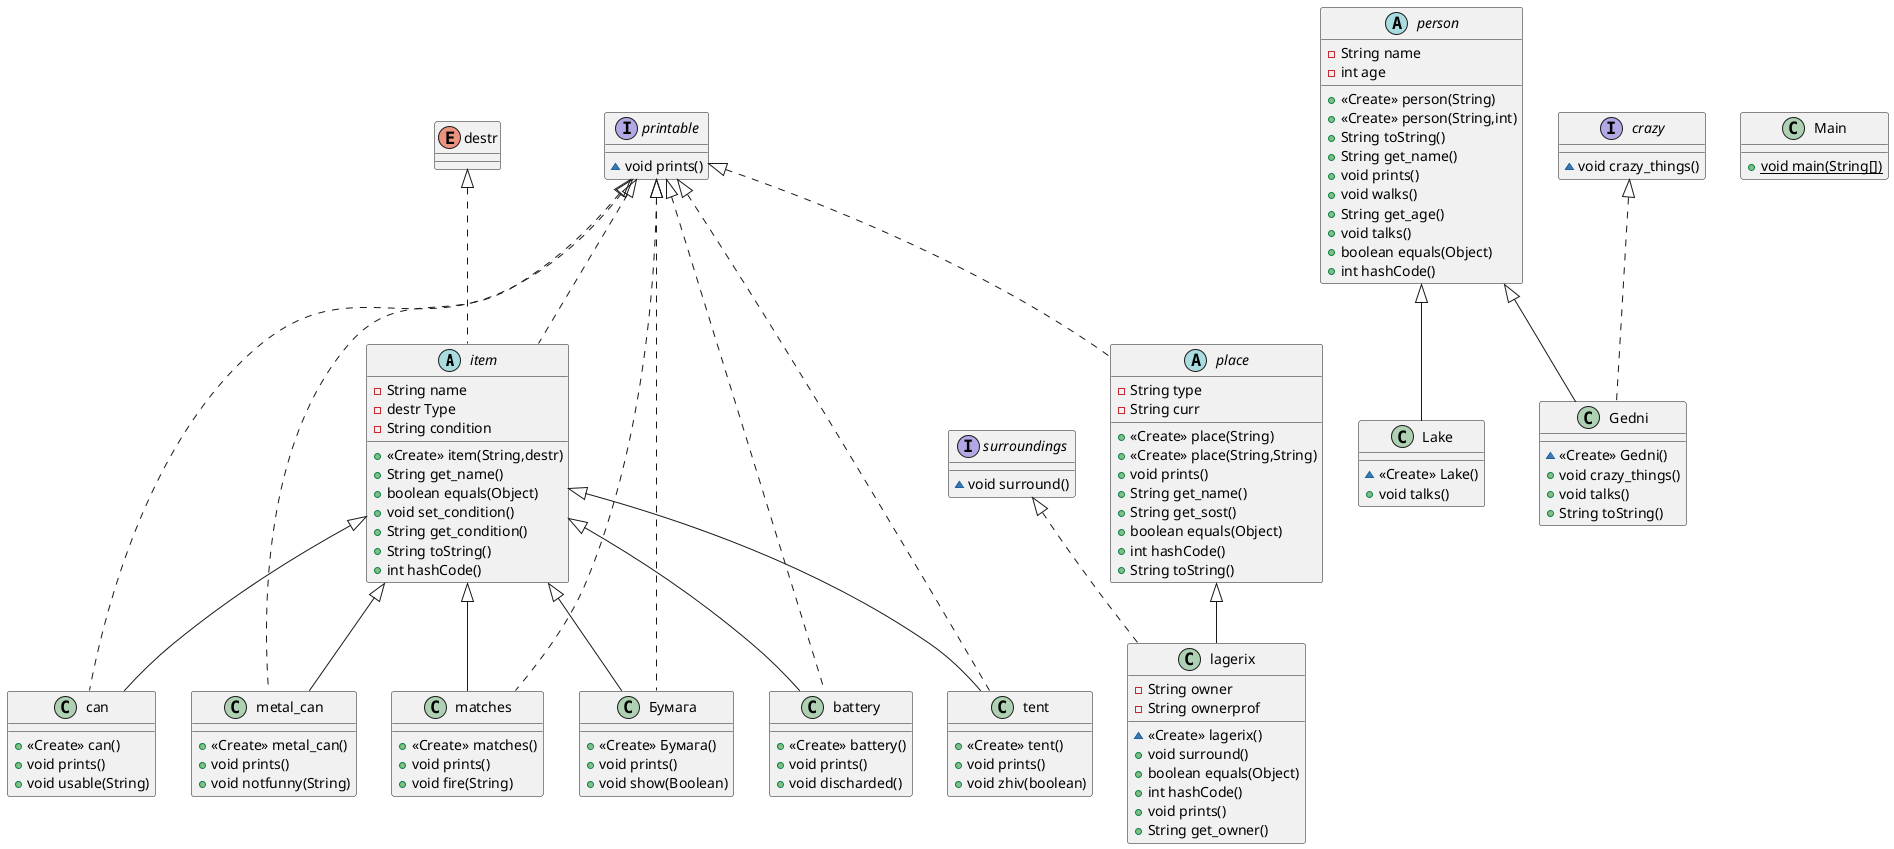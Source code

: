 @startuml
abstract class item {
- String name
- destr Type
- String condition
+ <<Create>> item(String,destr)
+ String get_name()
+ boolean equals(Object)
+ void set_condition()
+ String get_condition()
+ String toString()
+ int hashCode()
}
abstract class person {
- String name
- int age
+ <<Create>> person(String)
+ <<Create>> person(String,int)
+ String toString()
+ String get_name()
+ void prints()
+ void walks()
+ String get_age()
+ void talks()
+ boolean equals(Object)
+ int hashCode()
}
class can {
+ <<Create>> can()
+ void prints()
+ void usable(String)
}
interface surroundings {
~ void surround()
}
interface printable {
~ void prints()
}
class Lake {
~ <<Create>> Lake()
+ void talks()
}
class Main {
+ {static} void main(String[])
}
class lagerix {
- String owner
- String ownerprof
~ <<Create>> lagerix()
+ void surround()
+ boolean equals(Object)
+ int hashCode()
+ void prints()
+ String get_owner()
}
class metal_can {
+ <<Create>> metal_can()
+ void prints()
+ void notfunny(String)
}
class matches {
+ <<Create>> matches()
+ void prints()
+ void fire(String)
}
class Gedni {
~ <<Create>> Gedni()
+ void crazy_things()
+ void talks()
+ String toString()
}
abstract class place {
- String type
- String curr
+ <<Create>> place(String)
+ <<Create>> place(String,String)
+ void prints()
+ String get_name()
+ String get_sost()
+ boolean equals(Object)
+ int hashCode()
+ String toString()
}
class Бумага {
+ <<Create>> Бумага()
+ void prints()
+ void show(Boolean)
}
class battery {
+ <<Create>> battery()
+ void prints()
+ void discharded()
}
class tent {
+ <<Create>> tent()
+ void prints()
+ void zhiv(boolean)
}
interface crazy {
~ void crazy_things()
}
enum destr

destr <|.. item

printable <|.. item
printable <|.. can
item <|-- can
person <|-- Lake
surroundings <|.. lagerix
place <|-- lagerix
printable <|.. metal_can
item <|-- metal_can
printable <|.. matches
item <|-- matches
crazy <|.. Gedni
person <|-- Gedni
printable <|.. place
printable <|.. Бумага
item <|-- Бумага
printable <|.. battery
item <|-- battery
printable <|.. tent
item <|-- tent
@enduml